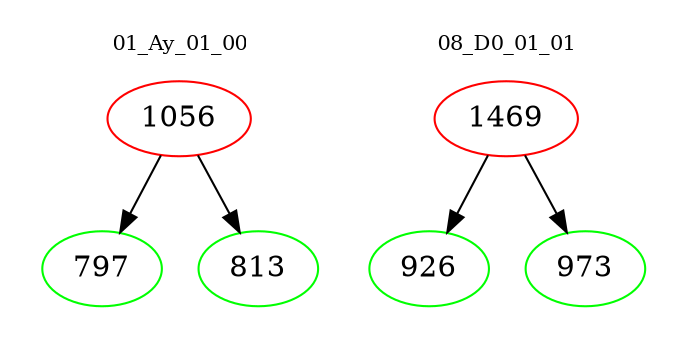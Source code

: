 digraph{
subgraph cluster_0 {
color = white
label = "01_Ay_01_00";
fontsize=10;
T0_1056 [label="1056", color="red"]
T0_1056 -> T0_797 [color="black"]
T0_797 [label="797", color="green"]
T0_1056 -> T0_813 [color="black"]
T0_813 [label="813", color="green"]
}
subgraph cluster_1 {
color = white
label = "08_D0_01_01";
fontsize=10;
T1_1469 [label="1469", color="red"]
T1_1469 -> T1_926 [color="black"]
T1_926 [label="926", color="green"]
T1_1469 -> T1_973 [color="black"]
T1_973 [label="973", color="green"]
}
}
